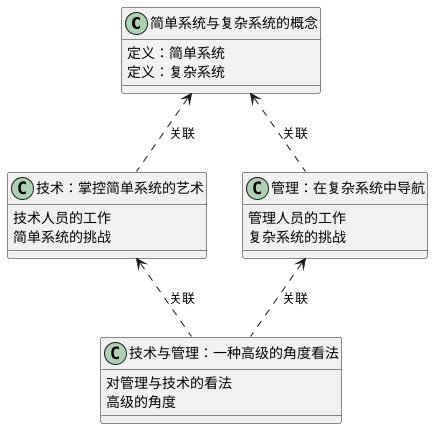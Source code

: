 @startuml
skinparam monochrome false
skinparam shadowing false

class "简单系统与复杂系统的概念" as Concept {
    定义：简单系统
    定义：复杂系统
}

class "技术：掌控简单系统的艺术" as Tech {
    技术人员的工作
    简单系统的挑战
}

class "管理：在复杂系统中导航" as Management {
    管理人员的工作
    复杂系统的挑战
}

class "技术与管理：一种高级的角度看法" as Perspective {
    对管理与技术的看法
    高级的角度
}

Concept <.. Tech : 关联
Concept <.. Management : 关联

Tech <.. Perspective : 关联
Management <.. Perspective : 关联

@enduml
